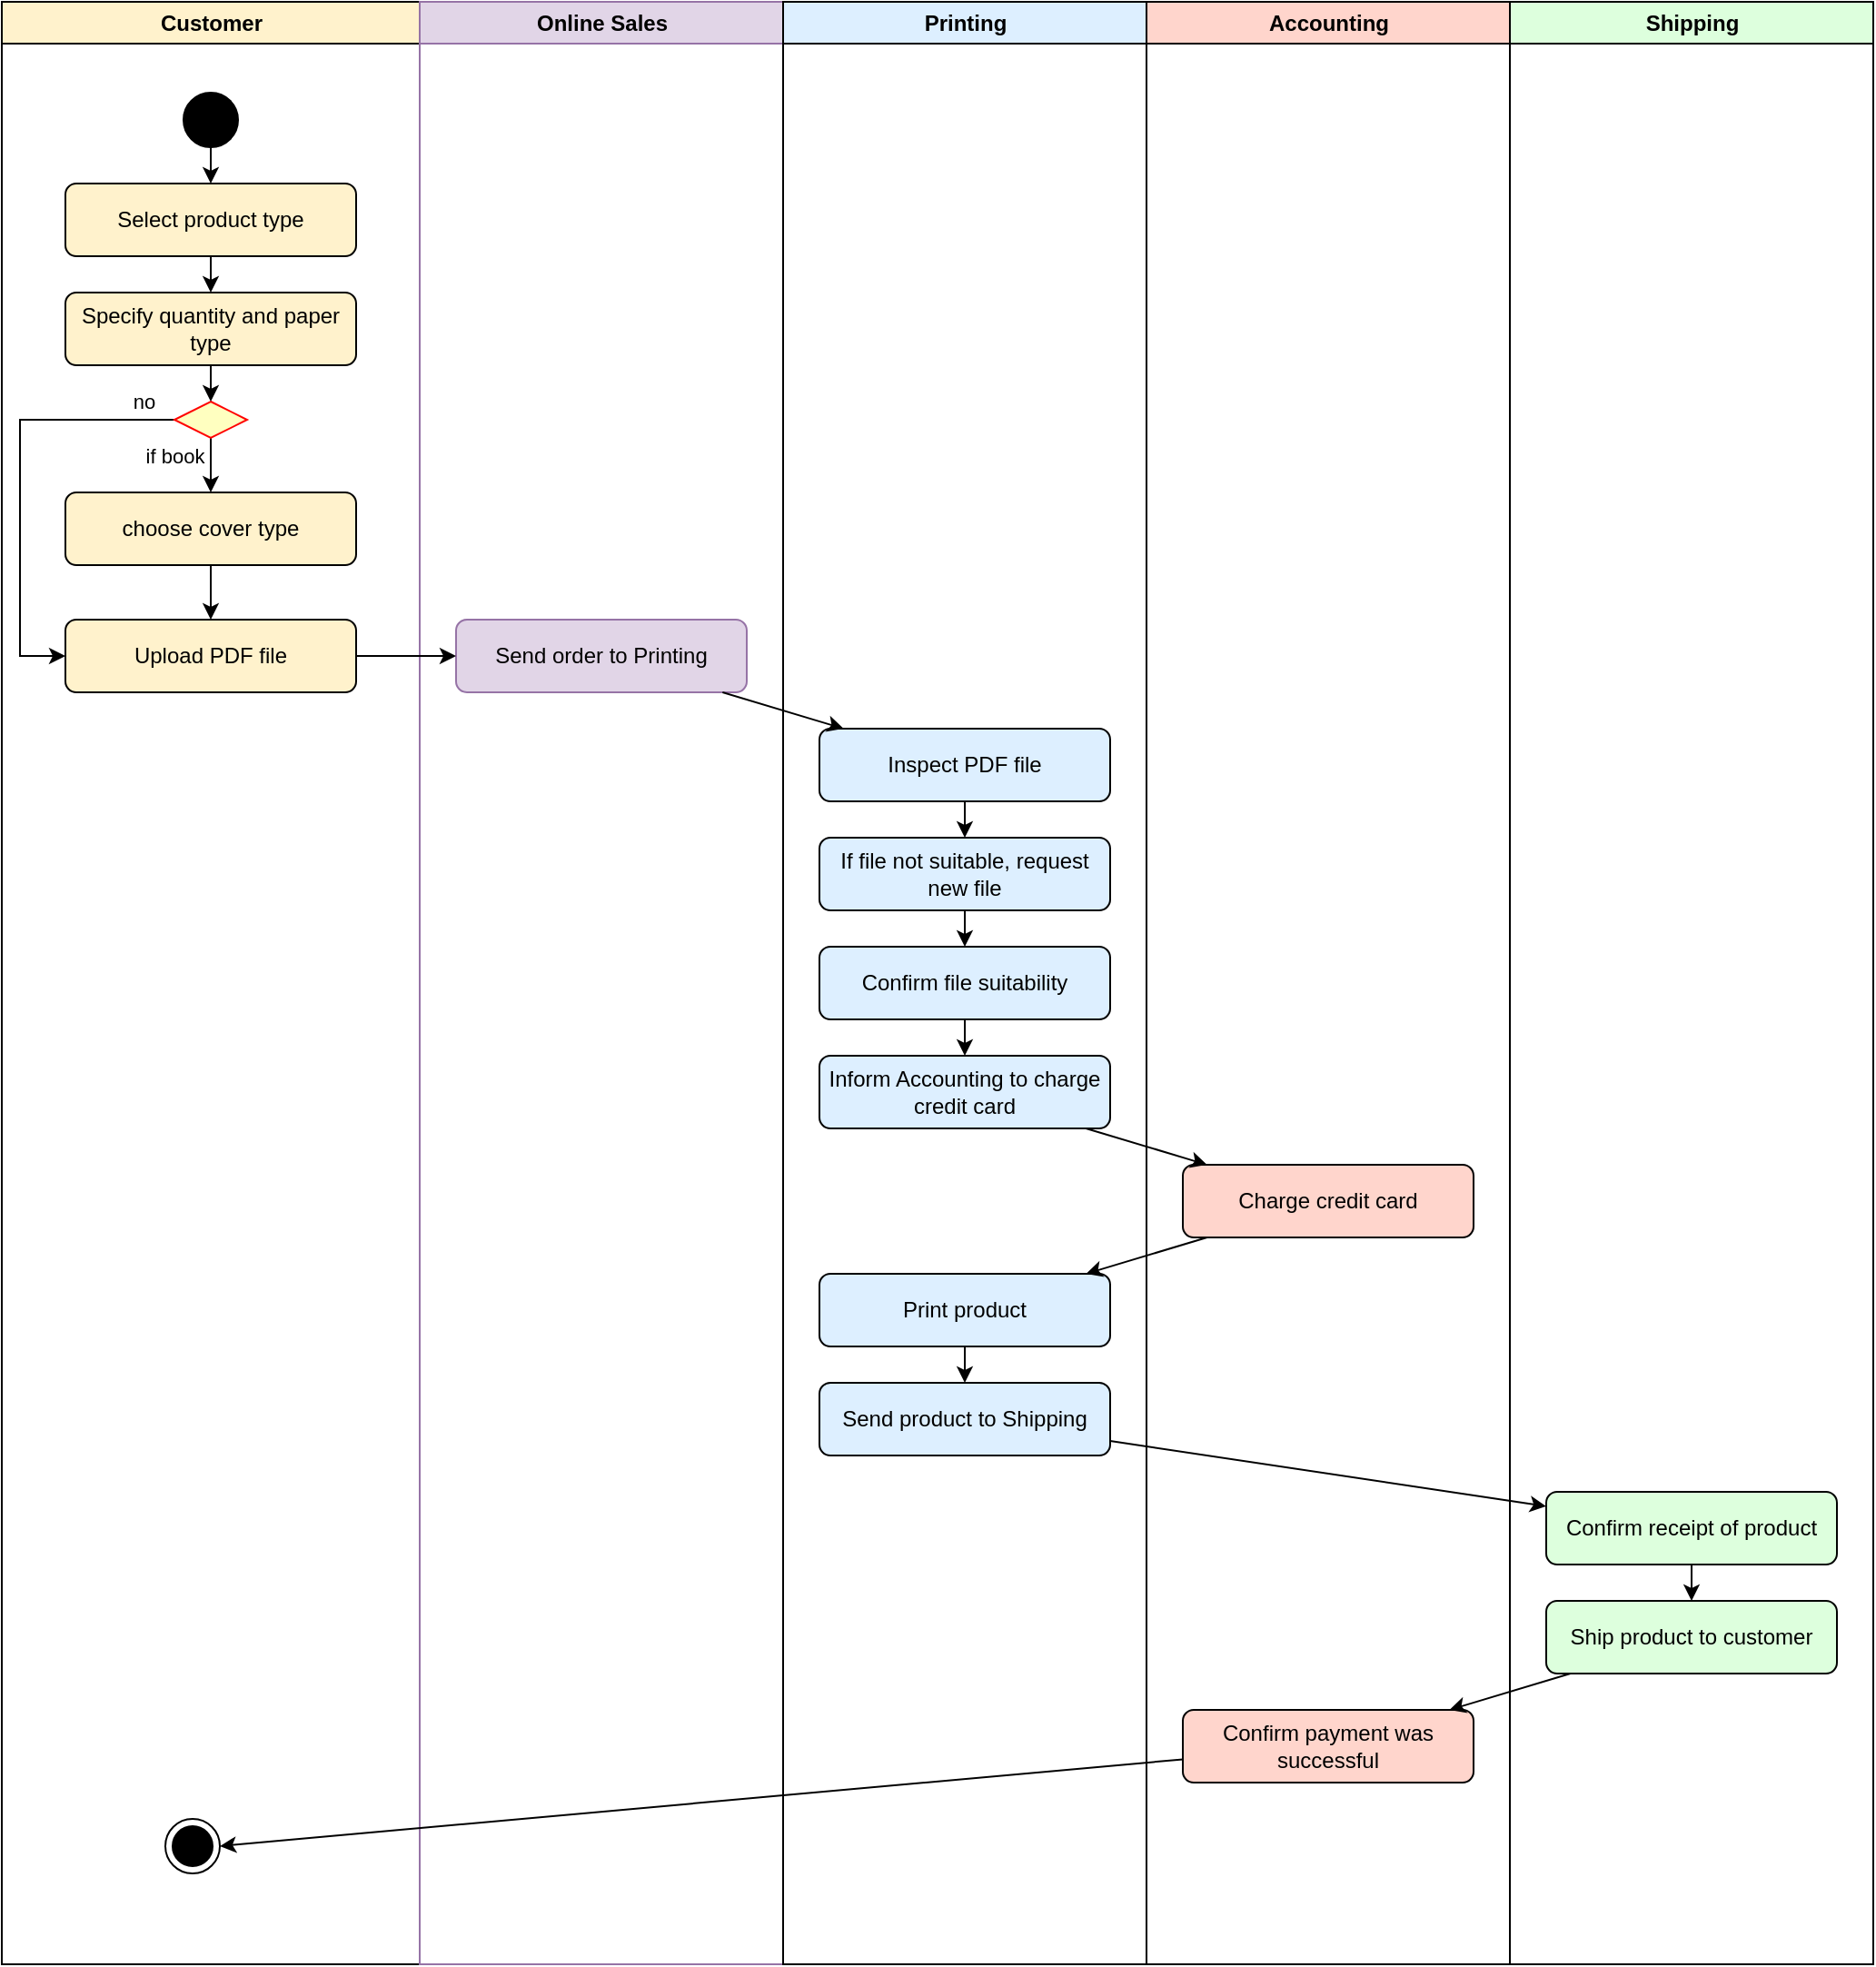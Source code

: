 <mxfile version="24.7.4">
  <diagram name="Print-on-Demand Activity Diagram" id="yX2A9NaCVx3ESTEL40Ps">
    <mxGraphModel dx="3827" dy="1491" grid="1" gridSize="10" guides="1" tooltips="1" connect="1" arrows="1" fold="1" page="1" pageScale="1" pageWidth="827" pageHeight="1169" math="0" shadow="0">
      <root>
        <mxCell id="0" />
        <mxCell id="1" parent="0" />
        <mxCell id="ozCRPAuF6zbiK-nIIgkS-1" value="Customer" style="swimlane;html=1;strokeColor=#000000;fillColor=#FFF2CC;" vertex="1" parent="1">
          <mxGeometry x="-30" width="230" height="1080" as="geometry" />
        </mxCell>
        <mxCell id="ozCRPAuF6zbiK-nIIgkS-2" value="" style="ellipse;whiteSpace=wrap;html=1;strokeColor=#000000;fillColor=#000000;" vertex="1" parent="ozCRPAuF6zbiK-nIIgkS-1">
          <mxGeometry x="100" y="50" width="30" height="30" as="geometry" />
        </mxCell>
        <mxCell id="ozCRPAuF6zbiK-nIIgkS-3" value="Select product type" style="rounded=1;whiteSpace=wrap;html=1;strokeColor=#000000;fillColor=#FFF2CC;" vertex="1" parent="ozCRPAuF6zbiK-nIIgkS-1">
          <mxGeometry x="35" y="100" width="160" height="40" as="geometry" />
        </mxCell>
        <mxCell id="ozCRPAuF6zbiK-nIIgkS-4" value="Specify quantity and paper type" style="rounded=1;whiteSpace=wrap;html=1;strokeColor=#000000;fillColor=#FFF2CC;" vertex="1" parent="ozCRPAuF6zbiK-nIIgkS-1">
          <mxGeometry x="35" y="160" width="160" height="40" as="geometry" />
        </mxCell>
        <mxCell id="ozCRPAuF6zbiK-nIIgkS-39" value="" style="ellipse;html=1;shape=endState;fillColor=#000000;strokeColor=#000000;" vertex="1" parent="ozCRPAuF6zbiK-nIIgkS-1">
          <mxGeometry x="90" y="1000" width="30" height="30" as="geometry" />
        </mxCell>
        <mxCell id="ozCRPAuF6zbiK-nIIgkS-5" value="choose cover type" style="rounded=1;whiteSpace=wrap;html=1;strokeColor=#000000;fillColor=#FFF2CC;" vertex="1" parent="ozCRPAuF6zbiK-nIIgkS-1">
          <mxGeometry x="35" y="270" width="160" height="40" as="geometry" />
        </mxCell>
        <mxCell id="ozCRPAuF6zbiK-nIIgkS-6" value="Upload PDF file" style="rounded=1;whiteSpace=wrap;html=1;strokeColor=#000000;fillColor=#FFF2CC;" vertex="1" parent="ozCRPAuF6zbiK-nIIgkS-1">
          <mxGeometry x="35" y="340" width="160" height="40" as="geometry" />
        </mxCell>
        <mxCell id="ozCRPAuF6zbiK-nIIgkS-26" edge="1" parent="ozCRPAuF6zbiK-nIIgkS-1" source="ozCRPAuF6zbiK-nIIgkS-5" target="ozCRPAuF6zbiK-nIIgkS-6">
          <mxGeometry relative="1" as="geometry" />
        </mxCell>
        <mxCell id="ozCRPAuF6zbiK-nIIgkS-44" style="edgeStyle=orthogonalEdgeStyle;rounded=0;orthogonalLoop=1;jettySize=auto;html=1;exitX=0.5;exitY=1;exitDx=0;exitDy=0;entryX=0.5;entryY=0;entryDx=0;entryDy=0;" edge="1" parent="ozCRPAuF6zbiK-nIIgkS-1" source="ozCRPAuF6zbiK-nIIgkS-40" target="ozCRPAuF6zbiK-nIIgkS-5">
          <mxGeometry relative="1" as="geometry" />
        </mxCell>
        <mxCell id="ozCRPAuF6zbiK-nIIgkS-45" value="if book" style="edgeLabel;html=1;align=center;verticalAlign=middle;resizable=0;points=[];" vertex="1" connectable="0" parent="ozCRPAuF6zbiK-nIIgkS-44">
          <mxGeometry x="-0.141" y="-1" relative="1" as="geometry">
            <mxPoint x="-19" y="-3" as="offset" />
          </mxGeometry>
        </mxCell>
        <mxCell id="ozCRPAuF6zbiK-nIIgkS-46" style="edgeStyle=orthogonalEdgeStyle;rounded=0;orthogonalLoop=1;jettySize=auto;html=1;exitX=0;exitY=0.5;exitDx=0;exitDy=0;entryX=0;entryY=0.5;entryDx=0;entryDy=0;" edge="1" parent="ozCRPAuF6zbiK-nIIgkS-1" source="ozCRPAuF6zbiK-nIIgkS-40" target="ozCRPAuF6zbiK-nIIgkS-6">
          <mxGeometry relative="1" as="geometry">
            <Array as="points">
              <mxPoint x="10" y="230" />
              <mxPoint x="10" y="360" />
            </Array>
          </mxGeometry>
        </mxCell>
        <mxCell id="ozCRPAuF6zbiK-nIIgkS-47" value="no" style="edgeLabel;html=1;align=center;verticalAlign=middle;resizable=0;points=[];" vertex="1" connectable="0" parent="ozCRPAuF6zbiK-nIIgkS-46">
          <mxGeometry x="-0.778" y="-2" relative="1" as="geometry">
            <mxPoint x="9" y="-8" as="offset" />
          </mxGeometry>
        </mxCell>
        <mxCell id="ozCRPAuF6zbiK-nIIgkS-40" value="" style="rhombus;whiteSpace=wrap;html=1;fontColor=#000000;fillColor=#ffffc0;strokeColor=#ff0000;" vertex="1" parent="ozCRPAuF6zbiK-nIIgkS-1">
          <mxGeometry x="95" y="220" width="40" height="20" as="geometry" />
        </mxCell>
        <mxCell id="ozCRPAuF6zbiK-nIIgkS-43" value="" edge="1" parent="ozCRPAuF6zbiK-nIIgkS-1" source="ozCRPAuF6zbiK-nIIgkS-4" target="ozCRPAuF6zbiK-nIIgkS-40">
          <mxGeometry relative="1" as="geometry">
            <mxPoint x="115" y="200" as="sourcePoint" />
            <mxPoint x="115" y="240" as="targetPoint" />
          </mxGeometry>
        </mxCell>
        <mxCell id="ozCRPAuF6zbiK-nIIgkS-8" value="Online Sales" style="swimlane;html=1;strokeColor=#9673a6;fillColor=#e1d5e7;" vertex="1" parent="1">
          <mxGeometry x="200" width="200" height="1080" as="geometry" />
        </mxCell>
        <mxCell id="ozCRPAuF6zbiK-nIIgkS-9" value="Send order to Printing" style="rounded=1;whiteSpace=wrap;html=1;strokeColor=#9673a6;fillColor=#e1d5e7;" vertex="1" parent="ozCRPAuF6zbiK-nIIgkS-8">
          <mxGeometry x="20" y="340" width="160" height="40" as="geometry" />
        </mxCell>
        <mxCell id="ozCRPAuF6zbiK-nIIgkS-10" value="Printing" style="swimlane;html=1;strokeColor=#000000;fillColor=#DDEFFF;" vertex="1" parent="1">
          <mxGeometry x="400" width="200" height="1080" as="geometry" />
        </mxCell>
        <mxCell id="ozCRPAuF6zbiK-nIIgkS-11" value="Inspect PDF file" style="rounded=1;whiteSpace=wrap;html=1;strokeColor=#000000;fillColor=#DDEFFF;" vertex="1" parent="ozCRPAuF6zbiK-nIIgkS-10">
          <mxGeometry x="20" y="400" width="160" height="40" as="geometry" />
        </mxCell>
        <mxCell id="ozCRPAuF6zbiK-nIIgkS-12" value="If file not suitable, request new file" style="rounded=1;whiteSpace=wrap;html=1;strokeColor=#000000;fillColor=#DDEFFF;" vertex="1" parent="ozCRPAuF6zbiK-nIIgkS-10">
          <mxGeometry x="20" y="460" width="160" height="40" as="geometry" />
        </mxCell>
        <mxCell id="ozCRPAuF6zbiK-nIIgkS-13" value="Confirm file suitability" style="rounded=1;whiteSpace=wrap;html=1;strokeColor=#000000;fillColor=#DDEFFF;" vertex="1" parent="ozCRPAuF6zbiK-nIIgkS-10">
          <mxGeometry x="20" y="520" width="160" height="40" as="geometry" />
        </mxCell>
        <mxCell id="ozCRPAuF6zbiK-nIIgkS-14" value="Inform Accounting to charge credit card" style="rounded=1;whiteSpace=wrap;html=1;strokeColor=#000000;fillColor=#DDEFFF;" vertex="1" parent="ozCRPAuF6zbiK-nIIgkS-10">
          <mxGeometry x="20" y="580" width="160" height="40" as="geometry" />
        </mxCell>
        <mxCell id="ozCRPAuF6zbiK-nIIgkS-15" value="Print product" style="rounded=1;whiteSpace=wrap;html=1;strokeColor=#000000;fillColor=#DDEFFF;" vertex="1" parent="ozCRPAuF6zbiK-nIIgkS-10">
          <mxGeometry x="20" y="700" width="160" height="40" as="geometry" />
        </mxCell>
        <mxCell id="ozCRPAuF6zbiK-nIIgkS-16" value="Send product to Shipping" style="rounded=1;whiteSpace=wrap;html=1;strokeColor=#000000;fillColor=#DDEFFF;" vertex="1" parent="ozCRPAuF6zbiK-nIIgkS-10">
          <mxGeometry x="20" y="760" width="160" height="40" as="geometry" />
        </mxCell>
        <mxCell id="ozCRPAuF6zbiK-nIIgkS-17" value="Accounting" style="swimlane;html=1;strokeColor=#000000;fillColor=#FFD5CC;" vertex="1" parent="1">
          <mxGeometry x="600" width="200" height="1080" as="geometry" />
        </mxCell>
        <mxCell id="ozCRPAuF6zbiK-nIIgkS-18" value="Charge credit card" style="rounded=1;whiteSpace=wrap;html=1;strokeColor=#000000;fillColor=#FFD5CC;" vertex="1" parent="ozCRPAuF6zbiK-nIIgkS-17">
          <mxGeometry x="20" y="640" width="160" height="40" as="geometry" />
        </mxCell>
        <mxCell id="ozCRPAuF6zbiK-nIIgkS-19" value="Confirm payment was successful" style="rounded=1;whiteSpace=wrap;html=1;strokeColor=#000000;fillColor=#FFD5CC;" vertex="1" parent="ozCRPAuF6zbiK-nIIgkS-17">
          <mxGeometry x="20" y="940" width="160" height="40" as="geometry" />
        </mxCell>
        <mxCell id="ozCRPAuF6zbiK-nIIgkS-20" value="Shipping" style="swimlane;html=1;strokeColor=#000000;fillColor=#DDFFDD;" vertex="1" parent="1">
          <mxGeometry x="800" width="200" height="1080" as="geometry" />
        </mxCell>
        <mxCell id="ozCRPAuF6zbiK-nIIgkS-21" value="Confirm receipt of product" style="rounded=1;whiteSpace=wrap;html=1;strokeColor=#000000;fillColor=#DDFFDD;" vertex="1" parent="ozCRPAuF6zbiK-nIIgkS-20">
          <mxGeometry x="20" y="820" width="160" height="40" as="geometry" />
        </mxCell>
        <mxCell id="ozCRPAuF6zbiK-nIIgkS-22" value="Ship product to customer" style="rounded=1;whiteSpace=wrap;html=1;strokeColor=#000000;fillColor=#DDFFDD;" vertex="1" parent="ozCRPAuF6zbiK-nIIgkS-20">
          <mxGeometry x="20" y="880" width="160" height="40" as="geometry" />
        </mxCell>
        <mxCell id="ozCRPAuF6zbiK-nIIgkS-23" edge="1" parent="1" source="ozCRPAuF6zbiK-nIIgkS-2" target="ozCRPAuF6zbiK-nIIgkS-3">
          <mxGeometry relative="1" as="geometry" />
        </mxCell>
        <mxCell id="ozCRPAuF6zbiK-nIIgkS-24" edge="1" parent="1" source="ozCRPAuF6zbiK-nIIgkS-3" target="ozCRPAuF6zbiK-nIIgkS-4">
          <mxGeometry relative="1" as="geometry" />
        </mxCell>
        <mxCell id="ozCRPAuF6zbiK-nIIgkS-27" edge="1" parent="1" source="ozCRPAuF6zbiK-nIIgkS-6" target="ozCRPAuF6zbiK-nIIgkS-9">
          <mxGeometry relative="1" as="geometry" />
        </mxCell>
        <mxCell id="ozCRPAuF6zbiK-nIIgkS-28" edge="1" parent="1" source="ozCRPAuF6zbiK-nIIgkS-9" target="ozCRPAuF6zbiK-nIIgkS-11">
          <mxGeometry relative="1" as="geometry" />
        </mxCell>
        <mxCell id="ozCRPAuF6zbiK-nIIgkS-29" edge="1" parent="1" source="ozCRPAuF6zbiK-nIIgkS-11" target="ozCRPAuF6zbiK-nIIgkS-12">
          <mxGeometry relative="1" as="geometry" />
        </mxCell>
        <mxCell id="ozCRPAuF6zbiK-nIIgkS-30" edge="1" parent="1" source="ozCRPAuF6zbiK-nIIgkS-12" target="ozCRPAuF6zbiK-nIIgkS-13">
          <mxGeometry relative="1" as="geometry" />
        </mxCell>
        <mxCell id="ozCRPAuF6zbiK-nIIgkS-31" edge="1" parent="1" source="ozCRPAuF6zbiK-nIIgkS-13" target="ozCRPAuF6zbiK-nIIgkS-14">
          <mxGeometry relative="1" as="geometry" />
        </mxCell>
        <mxCell id="ozCRPAuF6zbiK-nIIgkS-32" edge="1" parent="1" source="ozCRPAuF6zbiK-nIIgkS-14" target="ozCRPAuF6zbiK-nIIgkS-18">
          <mxGeometry relative="1" as="geometry" />
        </mxCell>
        <mxCell id="ozCRPAuF6zbiK-nIIgkS-33" edge="1" parent="1" source="ozCRPAuF6zbiK-nIIgkS-18" target="ozCRPAuF6zbiK-nIIgkS-15">
          <mxGeometry relative="1" as="geometry" />
        </mxCell>
        <mxCell id="ozCRPAuF6zbiK-nIIgkS-34" edge="1" parent="1" source="ozCRPAuF6zbiK-nIIgkS-15" target="ozCRPAuF6zbiK-nIIgkS-16">
          <mxGeometry relative="1" as="geometry" />
        </mxCell>
        <mxCell id="ozCRPAuF6zbiK-nIIgkS-35" edge="1" parent="1" source="ozCRPAuF6zbiK-nIIgkS-16" target="ozCRPAuF6zbiK-nIIgkS-21">
          <mxGeometry relative="1" as="geometry" />
        </mxCell>
        <mxCell id="ozCRPAuF6zbiK-nIIgkS-36" edge="1" parent="1" source="ozCRPAuF6zbiK-nIIgkS-21" target="ozCRPAuF6zbiK-nIIgkS-22">
          <mxGeometry relative="1" as="geometry" />
        </mxCell>
        <mxCell id="ozCRPAuF6zbiK-nIIgkS-37" edge="1" parent="1" source="ozCRPAuF6zbiK-nIIgkS-22" target="ozCRPAuF6zbiK-nIIgkS-19">
          <mxGeometry relative="1" as="geometry" />
        </mxCell>
        <mxCell id="ozCRPAuF6zbiK-nIIgkS-38" style="entryX=1;entryY=0.5;entryDx=0;entryDy=0;" edge="1" parent="1" source="ozCRPAuF6zbiK-nIIgkS-19" target="ozCRPAuF6zbiK-nIIgkS-39">
          <mxGeometry relative="1" as="geometry">
            <mxPoint x="119.901" y="1018.01" as="targetPoint" />
          </mxGeometry>
        </mxCell>
      </root>
    </mxGraphModel>
  </diagram>
</mxfile>
